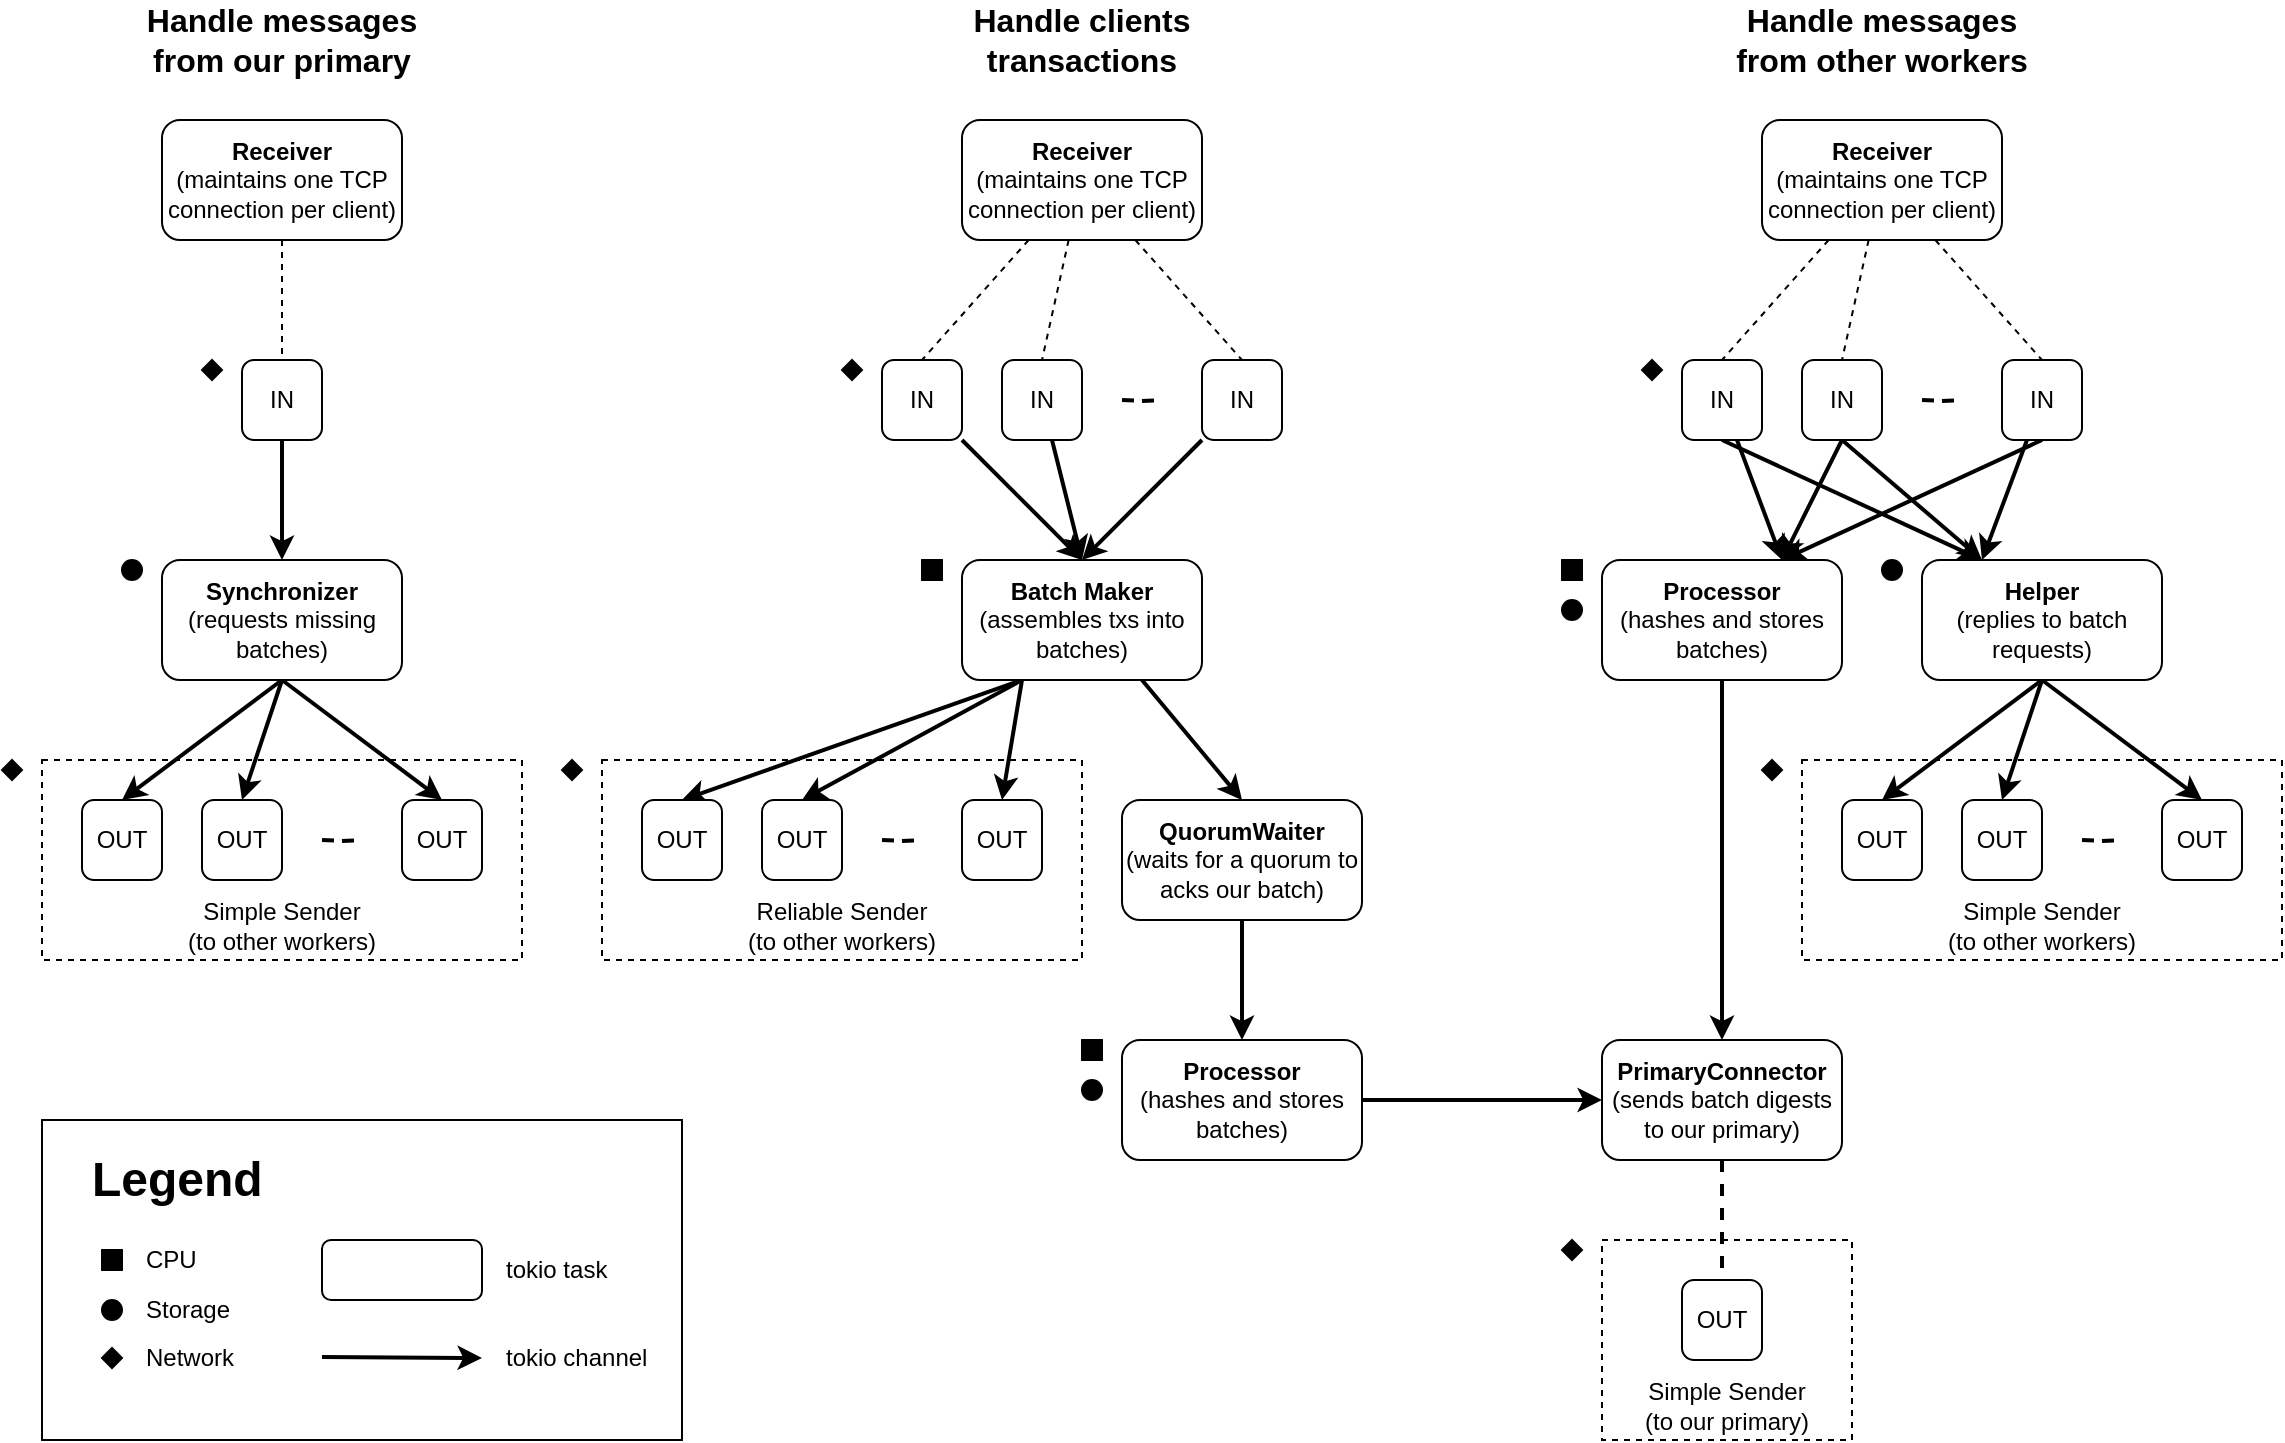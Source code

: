 <mxfile version="14.8.2" type="device" pages="2"><diagram id="04SbDpS5iBzByXe31BT4" name="worker"><mxGraphModel dx="1426" dy="737" grid="1" gridSize="10" guides="1" tooltips="1" connect="1" arrows="1" fold="1" page="1" pageScale="1" pageWidth="850" pageHeight="1100" math="0" shadow="0"><root><mxCell id="0"/><mxCell id="1" parent="0"/><mxCell id="knXoKiFgVriEVHQF-IKP-145" value="" style="rounded=0;whiteSpace=wrap;html=1;strokeColor=#000000;align=left;fillColor=none;" parent="1" vertex="1"><mxGeometry x="40" y="740" width="320" height="160" as="geometry"/></mxCell><mxCell id="knXoKiFgVriEVHQF-IKP-103" value="&lt;p style=&quot;line-height: 130%&quot;&gt;&lt;/p&gt;&lt;h1&gt;Legend&lt;br&gt;&lt;/h1&gt;&lt;p&gt;&lt;/p&gt;" style="text;html=1;strokeColor=none;fillColor=none;spacing=5;spacingTop=-20;whiteSpace=wrap;overflow=hidden;rounded=0;align=left;" parent="1" vertex="1"><mxGeometry x="60" y="750" width="280" height="40" as="geometry"/></mxCell><mxCell id="knXoKiFgVriEVHQF-IKP-82" value="Reliable Sender&lt;br&gt;(to other workers)" style="rounded=0;whiteSpace=wrap;html=1;fillColor=none;verticalAlign=bottom;dashed=1;" parent="1" vertex="1"><mxGeometry x="320" y="560" width="240" height="100" as="geometry"/></mxCell><mxCell id="knXoKiFgVriEVHQF-IKP-84" value="Simple Sender&lt;br&gt;(to other workers)" style="rounded=0;whiteSpace=wrap;html=1;fillColor=none;verticalAlign=bottom;dashed=1;" parent="1" vertex="1"><mxGeometry x="40" y="560" width="240" height="100" as="geometry"/></mxCell><mxCell id="knXoKiFgVriEVHQF-IKP-85" value="Simple Sender&lt;br&gt;(to other workers)" style="rounded=0;whiteSpace=wrap;html=1;fillColor=none;verticalAlign=bottom;dashed=1;" parent="1" vertex="1"><mxGeometry x="920" y="560" width="240" height="100" as="geometry"/></mxCell><mxCell id="knXoKiFgVriEVHQF-IKP-86" value="Simple Sender&lt;br&gt;(to our primary)" style="rounded=0;whiteSpace=wrap;html=1;fillColor=none;verticalAlign=bottom;dashed=1;" parent="1" vertex="1"><mxGeometry x="820" y="800" width="125" height="100" as="geometry"/></mxCell><mxCell id="knXoKiFgVriEVHQF-IKP-48" style="edgeStyle=none;rounded=0;jumpSize=6;orthogonalLoop=1;jettySize=auto;html=1;entryX=0.5;entryY=0;entryDx=0;entryDy=0;strokeWidth=2;exitX=0.25;exitY=1;exitDx=0;exitDy=0;" parent="1" source="knXoKiFgVriEVHQF-IKP-1" target="knXoKiFgVriEVHQF-IKP-36" edge="1"><mxGeometry relative="1" as="geometry"/></mxCell><mxCell id="knXoKiFgVriEVHQF-IKP-49" style="edgeStyle=none;rounded=0;jumpSize=6;orthogonalLoop=1;jettySize=auto;html=1;entryX=0.5;entryY=0;entryDx=0;entryDy=0;strokeWidth=2;exitX=0.25;exitY=1;exitDx=0;exitDy=0;" parent="1" source="knXoKiFgVriEVHQF-IKP-1" target="knXoKiFgVriEVHQF-IKP-37" edge="1"><mxGeometry relative="1" as="geometry"/></mxCell><mxCell id="knXoKiFgVriEVHQF-IKP-50" style="edgeStyle=none;rounded=0;jumpSize=6;orthogonalLoop=1;jettySize=auto;html=1;entryX=0.5;entryY=0;entryDx=0;entryDy=0;strokeWidth=2;exitX=0.25;exitY=1;exitDx=0;exitDy=0;" parent="1" source="knXoKiFgVriEVHQF-IKP-1" target="knXoKiFgVriEVHQF-IKP-34" edge="1"><mxGeometry relative="1" as="geometry"/></mxCell><mxCell id="knXoKiFgVriEVHQF-IKP-51" style="edgeStyle=none;rounded=0;jumpSize=6;orthogonalLoop=1;jettySize=auto;html=1;entryX=0.5;entryY=0;entryDx=0;entryDy=0;strokeWidth=2;exitX=0.75;exitY=1;exitDx=0;exitDy=0;" parent="1" source="knXoKiFgVriEVHQF-IKP-1" target="knXoKiFgVriEVHQF-IKP-2" edge="1"><mxGeometry relative="1" as="geometry"/></mxCell><mxCell id="knXoKiFgVriEVHQF-IKP-1" value="&lt;b&gt;Batch Maker&lt;br&gt;&lt;/b&gt;(assembles txs into batches)" style="rounded=1;whiteSpace=wrap;html=1;" parent="1" vertex="1"><mxGeometry x="500" y="460" width="120" height="60" as="geometry"/></mxCell><mxCell id="knXoKiFgVriEVHQF-IKP-52" style="edgeStyle=none;rounded=0;jumpSize=6;orthogonalLoop=1;jettySize=auto;html=1;entryX=0.5;entryY=0;entryDx=0;entryDy=0;strokeWidth=2;" parent="1" source="knXoKiFgVriEVHQF-IKP-2" target="knXoKiFgVriEVHQF-IKP-3" edge="1"><mxGeometry relative="1" as="geometry"/></mxCell><mxCell id="knXoKiFgVriEVHQF-IKP-2" value="&lt;b&gt;QuorumWaiter&lt;/b&gt;&lt;br&gt;(waits for a quorum to acks our batch)" style="rounded=1;whiteSpace=wrap;html=1;" parent="1" vertex="1"><mxGeometry x="580" y="580" width="120" height="60" as="geometry"/></mxCell><mxCell id="knXoKiFgVriEVHQF-IKP-53" style="edgeStyle=none;rounded=0;jumpSize=6;orthogonalLoop=1;jettySize=auto;html=1;strokeWidth=2;" parent="1" source="knXoKiFgVriEVHQF-IKP-3" target="knXoKiFgVriEVHQF-IKP-23" edge="1"><mxGeometry relative="1" as="geometry"/></mxCell><mxCell id="knXoKiFgVriEVHQF-IKP-3" value="&lt;b&gt;Processor&lt;br&gt;&lt;/b&gt;(hashes and stores batches)" style="rounded=1;whiteSpace=wrap;html=1;" parent="1" vertex="1"><mxGeometry x="580" y="700" width="120" height="60" as="geometry"/></mxCell><mxCell id="knXoKiFgVriEVHQF-IKP-58" style="edgeStyle=none;rounded=0;jumpSize=6;orthogonalLoop=1;jettySize=auto;html=1;strokeWidth=2;entryX=0.5;entryY=0;entryDx=0;entryDy=0;" parent="1" source="knXoKiFgVriEVHQF-IKP-4" target="knXoKiFgVriEVHQF-IKP-1" edge="1"><mxGeometry relative="1" as="geometry"/></mxCell><mxCell id="knXoKiFgVriEVHQF-IKP-4" value="IN" style="rounded=1;whiteSpace=wrap;html=1;" parent="1" vertex="1"><mxGeometry x="460" y="360" width="40" height="40" as="geometry"/></mxCell><mxCell id="knXoKiFgVriEVHQF-IKP-72" style="edgeStyle=none;rounded=0;jumpSize=6;orthogonalLoop=1;jettySize=auto;html=1;exitX=0.5;exitY=1;exitDx=0;exitDy=0;entryX=0.5;entryY=0;entryDx=0;entryDy=0;strokeWidth=2;" parent="1" source="knXoKiFgVriEVHQF-IKP-7" target="knXoKiFgVriEVHQF-IKP-27" edge="1"><mxGeometry relative="1" as="geometry"/></mxCell><mxCell id="knXoKiFgVriEVHQF-IKP-73" style="edgeStyle=none;rounded=0;jumpSize=6;orthogonalLoop=1;jettySize=auto;html=1;entryX=0.5;entryY=0;entryDx=0;entryDy=0;strokeWidth=2;exitX=0.5;exitY=1;exitDx=0;exitDy=0;" parent="1" source="knXoKiFgVriEVHQF-IKP-7" target="knXoKiFgVriEVHQF-IKP-24" edge="1"><mxGeometry relative="1" as="geometry"/></mxCell><mxCell id="knXoKiFgVriEVHQF-IKP-74" style="edgeStyle=none;rounded=0;jumpSize=6;orthogonalLoop=1;jettySize=auto;html=1;entryX=0.5;entryY=0;entryDx=0;entryDy=0;strokeWidth=2;exitX=0.5;exitY=1;exitDx=0;exitDy=0;" parent="1" source="knXoKiFgVriEVHQF-IKP-7" target="knXoKiFgVriEVHQF-IKP-26" edge="1"><mxGeometry relative="1" as="geometry"/></mxCell><mxCell id="knXoKiFgVriEVHQF-IKP-7" value="&lt;b&gt;Helper&lt;br&gt;&lt;/b&gt;(replies to batch requests)" style="rounded=1;whiteSpace=wrap;html=1;" parent="1" vertex="1"><mxGeometry x="980" y="460" width="120" height="60" as="geometry"/></mxCell><mxCell id="knXoKiFgVriEVHQF-IKP-8" value="&lt;b&gt;Processor&lt;br&gt;&lt;/b&gt;(hashes and stores batches)" style="rounded=1;whiteSpace=wrap;html=1;" parent="1" vertex="1"><mxGeometry x="820" y="460" width="120" height="60" as="geometry"/></mxCell><mxCell id="knXoKiFgVriEVHQF-IKP-43" style="rounded=0;jumpSize=6;orthogonalLoop=1;jettySize=auto;html=1;entryX=0.5;entryY=0;entryDx=0;entryDy=0;strokeWidth=2;exitX=0.5;exitY=1;exitDx=0;exitDy=0;" parent="1" source="knXoKiFgVriEVHQF-IKP-9" target="knXoKiFgVriEVHQF-IKP-39" edge="1"><mxGeometry relative="1" as="geometry"/></mxCell><mxCell id="knXoKiFgVriEVHQF-IKP-44" style="edgeStyle=none;rounded=0;jumpSize=6;orthogonalLoop=1;jettySize=auto;html=1;entryX=0.5;entryY=0;entryDx=0;entryDy=0;strokeWidth=2;exitX=0.5;exitY=1;exitDx=0;exitDy=0;" parent="1" source="knXoKiFgVriEVHQF-IKP-9" target="knXoKiFgVriEVHQF-IKP-41" edge="1"><mxGeometry relative="1" as="geometry"/></mxCell><mxCell id="knXoKiFgVriEVHQF-IKP-45" style="edgeStyle=none;rounded=0;jumpSize=6;orthogonalLoop=1;jettySize=auto;html=1;entryX=0.5;entryY=0;entryDx=0;entryDy=0;strokeWidth=2;exitX=0.5;exitY=1;exitDx=0;exitDy=0;" parent="1" source="knXoKiFgVriEVHQF-IKP-9" target="knXoKiFgVriEVHQF-IKP-40" edge="1"><mxGeometry relative="1" as="geometry"/></mxCell><mxCell id="knXoKiFgVriEVHQF-IKP-9" value="&lt;b&gt;Synchronizer&lt;br&gt;&lt;/b&gt;(requests missing batches)" style="rounded=1;whiteSpace=wrap;html=1;" parent="1" vertex="1"><mxGeometry x="100" y="460" width="120" height="60" as="geometry"/></mxCell><mxCell id="knXoKiFgVriEVHQF-IKP-60" style="edgeStyle=none;rounded=0;jumpSize=6;orthogonalLoop=1;jettySize=auto;html=1;entryX=0.5;entryY=0;entryDx=0;entryDy=0;strokeWidth=1;endArrow=none;endFill=0;dashed=1;" parent="1" source="knXoKiFgVriEVHQF-IKP-10" target="knXoKiFgVriEVHQF-IKP-12" edge="1"><mxGeometry relative="1" as="geometry"/></mxCell><mxCell id="knXoKiFgVriEVHQF-IKP-61" style="edgeStyle=none;rounded=0;jumpSize=6;orthogonalLoop=1;jettySize=auto;html=1;entryX=0.5;entryY=0;entryDx=0;entryDy=0;strokeWidth=1;endArrow=none;endFill=0;dashed=1;" parent="1" source="knXoKiFgVriEVHQF-IKP-10" target="knXoKiFgVriEVHQF-IKP-4" edge="1"><mxGeometry relative="1" as="geometry"/></mxCell><mxCell id="knXoKiFgVriEVHQF-IKP-62" style="edgeStyle=none;rounded=0;jumpSize=6;orthogonalLoop=1;jettySize=auto;html=1;entryX=0.5;entryY=0;entryDx=0;entryDy=0;strokeWidth=1;endArrow=none;endFill=0;dashed=1;" parent="1" source="knXoKiFgVriEVHQF-IKP-10" target="knXoKiFgVriEVHQF-IKP-11" edge="1"><mxGeometry relative="1" as="geometry"/></mxCell><mxCell id="knXoKiFgVriEVHQF-IKP-10" value="&lt;b&gt;Receiver&lt;br&gt;&lt;/b&gt;(maintains one TCP connection per client)" style="rounded=1;whiteSpace=wrap;html=1;" parent="1" vertex="1"><mxGeometry x="500" y="240" width="120" height="60" as="geometry"/></mxCell><mxCell id="knXoKiFgVriEVHQF-IKP-59" style="edgeStyle=none;rounded=0;jumpSize=6;orthogonalLoop=1;jettySize=auto;html=1;strokeWidth=2;entryX=0.5;entryY=0;entryDx=0;entryDy=0;" parent="1" source="knXoKiFgVriEVHQF-IKP-11" target="knXoKiFgVriEVHQF-IKP-1" edge="1"><mxGeometry relative="1" as="geometry"/></mxCell><mxCell id="knXoKiFgVriEVHQF-IKP-11" value="IN" style="rounded=1;whiteSpace=wrap;html=1;" parent="1" vertex="1"><mxGeometry x="620" y="360" width="40" height="40" as="geometry"/></mxCell><mxCell id="knXoKiFgVriEVHQF-IKP-57" style="edgeStyle=none;rounded=0;jumpSize=6;orthogonalLoop=1;jettySize=auto;html=1;strokeWidth=2;entryX=0.5;entryY=0;entryDx=0;entryDy=0;" parent="1" source="knXoKiFgVriEVHQF-IKP-12" target="knXoKiFgVriEVHQF-IKP-1" edge="1"><mxGeometry relative="1" as="geometry"/></mxCell><mxCell id="knXoKiFgVriEVHQF-IKP-12" value="IN" style="rounded=1;whiteSpace=wrap;html=1;" parent="1" vertex="1"><mxGeometry x="520" y="360" width="40" height="40" as="geometry"/></mxCell><mxCell id="knXoKiFgVriEVHQF-IKP-15" value="" style="endArrow=none;dashed=1;html=1;rounded=0;edgeStyle=orthogonalEdgeStyle;jumpSize=6;strokeWidth=2;" parent="1" edge="1"><mxGeometry width="50" height="50" relative="1" as="geometry"><mxPoint x="580" y="380" as="sourcePoint"/><mxPoint x="600" y="380" as="targetPoint"/></mxGeometry></mxCell><mxCell id="knXoKiFgVriEVHQF-IKP-63" style="edgeStyle=none;rounded=0;jumpSize=6;orthogonalLoop=1;jettySize=auto;html=1;entryX=0.75;entryY=0;entryDx=0;entryDy=0;strokeWidth=2;" parent="1" source="knXoKiFgVriEVHQF-IKP-16" target="knXoKiFgVriEVHQF-IKP-8" edge="1"><mxGeometry relative="1" as="geometry"/></mxCell><mxCell id="knXoKiFgVriEVHQF-IKP-64" style="edgeStyle=none;rounded=0;jumpSize=6;orthogonalLoop=1;jettySize=auto;html=1;strokeWidth=2;exitX=0.5;exitY=1;exitDx=0;exitDy=0;entryX=0.25;entryY=0;entryDx=0;entryDy=0;" parent="1" source="knXoKiFgVriEVHQF-IKP-16" target="knXoKiFgVriEVHQF-IKP-7" edge="1"><mxGeometry relative="1" as="geometry"/></mxCell><mxCell id="knXoKiFgVriEVHQF-IKP-16" value="IN" style="rounded=1;whiteSpace=wrap;html=1;" parent="1" vertex="1"><mxGeometry x="860" y="360" width="40" height="40" as="geometry"/></mxCell><mxCell id="knXoKiFgVriEVHQF-IKP-69" style="edgeStyle=none;rounded=0;jumpSize=6;orthogonalLoop=1;jettySize=auto;html=1;entryX=0.5;entryY=0;entryDx=0;entryDy=0;strokeWidth=1;endArrow=none;endFill=0;dashed=1;" parent="1" source="knXoKiFgVriEVHQF-IKP-17" target="knXoKiFgVriEVHQF-IKP-19" edge="1"><mxGeometry relative="1" as="geometry"/></mxCell><mxCell id="knXoKiFgVriEVHQF-IKP-70" style="edgeStyle=none;rounded=0;jumpSize=6;orthogonalLoop=1;jettySize=auto;html=1;entryX=0.5;entryY=0;entryDx=0;entryDy=0;strokeWidth=1;endArrow=none;endFill=0;dashed=1;" parent="1" source="knXoKiFgVriEVHQF-IKP-17" target="knXoKiFgVriEVHQF-IKP-18" edge="1"><mxGeometry relative="1" as="geometry"/></mxCell><mxCell id="knXoKiFgVriEVHQF-IKP-71" style="edgeStyle=none;rounded=0;jumpSize=6;orthogonalLoop=1;jettySize=auto;html=1;entryX=0.5;entryY=0;entryDx=0;entryDy=0;strokeWidth=1;endArrow=none;endFill=0;dashed=1;" parent="1" source="knXoKiFgVriEVHQF-IKP-17" target="knXoKiFgVriEVHQF-IKP-16" edge="1"><mxGeometry relative="1" as="geometry"/></mxCell><mxCell id="knXoKiFgVriEVHQF-IKP-17" value="&lt;b&gt;Receiver&lt;br&gt;&lt;/b&gt;(maintains one TCP connection per client)" style="rounded=1;whiteSpace=wrap;html=1;" parent="1" vertex="1"><mxGeometry x="900" y="240" width="120" height="60" as="geometry"/></mxCell><mxCell id="knXoKiFgVriEVHQF-IKP-67" style="edgeStyle=none;rounded=0;jumpSize=6;orthogonalLoop=1;jettySize=auto;html=1;strokeWidth=2;entryX=0.25;entryY=0;entryDx=0;entryDy=0;" parent="1" source="knXoKiFgVriEVHQF-IKP-18" target="knXoKiFgVriEVHQF-IKP-7" edge="1"><mxGeometry relative="1" as="geometry"/></mxCell><mxCell id="knXoKiFgVriEVHQF-IKP-68" style="edgeStyle=none;rounded=0;jumpSize=6;orthogonalLoop=1;jettySize=auto;html=1;strokeWidth=2;exitX=0.5;exitY=1;exitDx=0;exitDy=0;entryX=0.75;entryY=0;entryDx=0;entryDy=0;" parent="1" source="knXoKiFgVriEVHQF-IKP-18" target="knXoKiFgVriEVHQF-IKP-8" edge="1"><mxGeometry relative="1" as="geometry"/></mxCell><mxCell id="knXoKiFgVriEVHQF-IKP-18" value="IN" style="rounded=1;whiteSpace=wrap;html=1;" parent="1" vertex="1"><mxGeometry x="1020" y="360" width="40" height="40" as="geometry"/></mxCell><mxCell id="knXoKiFgVriEVHQF-IKP-65" style="edgeStyle=none;rounded=0;jumpSize=6;orthogonalLoop=1;jettySize=auto;html=1;strokeWidth=2;exitX=0.5;exitY=1;exitDx=0;exitDy=0;entryX=0.75;entryY=0;entryDx=0;entryDy=0;" parent="1" source="knXoKiFgVriEVHQF-IKP-19" target="knXoKiFgVriEVHQF-IKP-8" edge="1"><mxGeometry relative="1" as="geometry"/></mxCell><mxCell id="knXoKiFgVriEVHQF-IKP-66" style="edgeStyle=none;rounded=0;jumpSize=6;orthogonalLoop=1;jettySize=auto;html=1;strokeWidth=2;exitX=0.5;exitY=1;exitDx=0;exitDy=0;entryX=0.25;entryY=0;entryDx=0;entryDy=0;" parent="1" source="knXoKiFgVriEVHQF-IKP-19" target="knXoKiFgVriEVHQF-IKP-7" edge="1"><mxGeometry relative="1" as="geometry"/></mxCell><mxCell id="knXoKiFgVriEVHQF-IKP-19" value="IN" style="rounded=1;whiteSpace=wrap;html=1;" parent="1" vertex="1"><mxGeometry x="920" y="360" width="40" height="40" as="geometry"/></mxCell><mxCell id="knXoKiFgVriEVHQF-IKP-20" value="" style="endArrow=none;dashed=1;html=1;rounded=0;edgeStyle=orthogonalEdgeStyle;jumpSize=6;strokeWidth=2;" parent="1" edge="1"><mxGeometry width="50" height="50" relative="1" as="geometry"><mxPoint x="980" y="380" as="sourcePoint"/><mxPoint x="1000" y="380" as="targetPoint"/></mxGeometry></mxCell><mxCell id="knXoKiFgVriEVHQF-IKP-46" style="edgeStyle=none;rounded=0;jumpSize=6;orthogonalLoop=1;jettySize=auto;html=1;entryX=0.5;entryY=0;entryDx=0;entryDy=0;strokeWidth=1;dashed=1;endArrow=none;endFill=0;" parent="1" source="knXoKiFgVriEVHQF-IKP-21" target="knXoKiFgVriEVHQF-IKP-22" edge="1"><mxGeometry relative="1" as="geometry"/></mxCell><mxCell id="knXoKiFgVriEVHQF-IKP-21" value="&lt;b&gt;Receiver&lt;br&gt;&lt;/b&gt;(maintains one TCP connection per client)" style="rounded=1;whiteSpace=wrap;html=1;" parent="1" vertex="1"><mxGeometry x="100" y="240" width="120" height="60" as="geometry"/></mxCell><mxCell id="knXoKiFgVriEVHQF-IKP-47" style="edgeStyle=none;rounded=0;jumpSize=6;orthogonalLoop=1;jettySize=auto;html=1;entryX=0.5;entryY=0;entryDx=0;entryDy=0;strokeWidth=2;" parent="1" source="knXoKiFgVriEVHQF-IKP-22" target="knXoKiFgVriEVHQF-IKP-9" edge="1"><mxGeometry relative="1" as="geometry"/></mxCell><mxCell id="knXoKiFgVriEVHQF-IKP-22" value="IN" style="rounded=1;whiteSpace=wrap;html=1;" parent="1" vertex="1"><mxGeometry x="140" y="360" width="40" height="40" as="geometry"/></mxCell><mxCell id="knXoKiFgVriEVHQF-IKP-77" style="edgeStyle=none;rounded=0;jumpSize=6;orthogonalLoop=1;jettySize=auto;html=1;entryX=0.5;entryY=0;entryDx=0;entryDy=0;dashed=1;endArrow=none;endFill=0;strokeWidth=2;" parent="1" source="knXoKiFgVriEVHQF-IKP-23" target="knXoKiFgVriEVHQF-IKP-32" edge="1"><mxGeometry relative="1" as="geometry"/></mxCell><mxCell id="knXoKiFgVriEVHQF-IKP-23" value="&lt;b&gt;PrimaryConnector&lt;br&gt;&lt;/b&gt;(sends batch digests to our primary)" style="rounded=1;whiteSpace=wrap;html=1;" parent="1" vertex="1"><mxGeometry x="820" y="700" width="120" height="60" as="geometry"/></mxCell><mxCell id="knXoKiFgVriEVHQF-IKP-24" value="OUT" style="rounded=1;whiteSpace=wrap;html=1;" parent="1" vertex="1"><mxGeometry x="940" y="580" width="40" height="40" as="geometry"/></mxCell><mxCell id="knXoKiFgVriEVHQF-IKP-26" value="OUT" style="rounded=1;whiteSpace=wrap;html=1;" parent="1" vertex="1"><mxGeometry x="1100" y="580" width="40" height="40" as="geometry"/></mxCell><mxCell id="knXoKiFgVriEVHQF-IKP-27" value="OUT" style="rounded=1;whiteSpace=wrap;html=1;" parent="1" vertex="1"><mxGeometry x="1000" y="580" width="40" height="40" as="geometry"/></mxCell><mxCell id="knXoKiFgVriEVHQF-IKP-28" value="" style="endArrow=none;dashed=1;html=1;rounded=0;edgeStyle=orthogonalEdgeStyle;jumpSize=6;strokeWidth=2;" parent="1" edge="1"><mxGeometry width="50" height="50" relative="1" as="geometry"><mxPoint x="1060" y="600" as="sourcePoint"/><mxPoint x="1080" y="600" as="targetPoint"/></mxGeometry></mxCell><mxCell id="knXoKiFgVriEVHQF-IKP-32" value="OUT" style="rounded=1;whiteSpace=wrap;html=1;" parent="1" vertex="1"><mxGeometry x="860" y="820" width="40" height="40" as="geometry"/></mxCell><mxCell id="knXoKiFgVriEVHQF-IKP-34" value="OUT" style="rounded=1;whiteSpace=wrap;html=1;" parent="1" vertex="1"><mxGeometry x="340" y="580" width="40" height="40" as="geometry"/></mxCell><mxCell id="knXoKiFgVriEVHQF-IKP-36" value="OUT" style="rounded=1;whiteSpace=wrap;html=1;" parent="1" vertex="1"><mxGeometry x="500" y="580" width="40" height="40" as="geometry"/></mxCell><mxCell id="knXoKiFgVriEVHQF-IKP-37" value="OUT" style="rounded=1;whiteSpace=wrap;html=1;" parent="1" vertex="1"><mxGeometry x="400" y="580" width="40" height="40" as="geometry"/></mxCell><mxCell id="knXoKiFgVriEVHQF-IKP-38" value="" style="endArrow=none;dashed=1;html=1;rounded=0;edgeStyle=orthogonalEdgeStyle;jumpSize=6;strokeWidth=2;" parent="1" edge="1"><mxGeometry width="50" height="50" relative="1" as="geometry"><mxPoint x="460" y="600.0" as="sourcePoint"/><mxPoint x="480" y="600.0" as="targetPoint"/></mxGeometry></mxCell><mxCell id="knXoKiFgVriEVHQF-IKP-39" value="OUT" style="rounded=1;whiteSpace=wrap;html=1;" parent="1" vertex="1"><mxGeometry x="60" y="580" width="40" height="40" as="geometry"/></mxCell><mxCell id="knXoKiFgVriEVHQF-IKP-40" value="OUT" style="rounded=1;whiteSpace=wrap;html=1;" parent="1" vertex="1"><mxGeometry x="220" y="580" width="40" height="40" as="geometry"/></mxCell><mxCell id="knXoKiFgVriEVHQF-IKP-41" value="OUT" style="rounded=1;whiteSpace=wrap;html=1;" parent="1" vertex="1"><mxGeometry x="120" y="580" width="40" height="40" as="geometry"/></mxCell><mxCell id="knXoKiFgVriEVHQF-IKP-42" value="" style="endArrow=none;dashed=1;html=1;rounded=0;edgeStyle=orthogonalEdgeStyle;jumpSize=6;strokeWidth=2;" parent="1" edge="1"><mxGeometry width="50" height="50" relative="1" as="geometry"><mxPoint x="180.0" y="600.0" as="sourcePoint"/><mxPoint x="200.0" y="600.0" as="targetPoint"/></mxGeometry></mxCell><mxCell id="knXoKiFgVriEVHQF-IKP-79" style="edgeStyle=none;rounded=0;jumpSize=6;orthogonalLoop=1;jettySize=auto;html=1;strokeWidth=2;exitX=0.5;exitY=1;exitDx=0;exitDy=0;" parent="1" source="knXoKiFgVriEVHQF-IKP-8" target="knXoKiFgVriEVHQF-IKP-23" edge="1"><mxGeometry relative="1" as="geometry"><mxPoint x="940" y="670.0" as="sourcePoint"/><mxPoint x="1020" y="730.0" as="targetPoint"/></mxGeometry></mxCell><mxCell id="knXoKiFgVriEVHQF-IKP-87" value="&lt;font style=&quot;font-size: 16px&quot;&gt;&lt;b&gt;Handle messages from our primary&lt;/b&gt;&lt;/font&gt;" style="text;html=1;strokeColor=none;fillColor=none;align=center;verticalAlign=middle;whiteSpace=wrap;rounded=0;dashed=1;" parent="1" vertex="1"><mxGeometry x="80" y="180" width="160" height="40" as="geometry"/></mxCell><mxCell id="knXoKiFgVriEVHQF-IKP-88" value="&lt;font style=&quot;font-size: 16px&quot;&gt;&lt;b&gt;Handle clients transactions&lt;/b&gt;&lt;/font&gt;" style="text;html=1;strokeColor=none;fillColor=none;align=center;verticalAlign=middle;whiteSpace=wrap;rounded=0;dashed=1;" parent="1" vertex="1"><mxGeometry x="480" y="180" width="160" height="40" as="geometry"/></mxCell><mxCell id="knXoKiFgVriEVHQF-IKP-89" value="&lt;font style=&quot;font-size: 16px&quot;&gt;&lt;b&gt;Handle messages from other workers&lt;/b&gt;&lt;/font&gt;" style="text;html=1;strokeColor=none;fillColor=none;align=center;verticalAlign=middle;whiteSpace=wrap;rounded=0;dashed=1;" parent="1" vertex="1"><mxGeometry x="880" y="180" width="160" height="40" as="geometry"/></mxCell><mxCell id="knXoKiFgVriEVHQF-IKP-99" value="" style="ellipse;whiteSpace=wrap;html=1;aspect=fixed;align=center;fillColor=#000000;" parent="1" vertex="1"><mxGeometry x="70" y="830" width="10" height="10" as="geometry"/></mxCell><mxCell id="knXoKiFgVriEVHQF-IKP-100" value="" style="rounded=0;whiteSpace=wrap;html=1;strokeColor=#000000;fillColor=#000000;align=center;" parent="1" vertex="1"><mxGeometry x="70" y="805" width="10" height="10" as="geometry"/></mxCell><mxCell id="knXoKiFgVriEVHQF-IKP-101" value="" style="rhombus;whiteSpace=wrap;html=1;strokeColor=#000000;fillColor=#000000;align=center;" parent="1" vertex="1"><mxGeometry x="70" y="854" width="10" height="10" as="geometry"/></mxCell><mxCell id="knXoKiFgVriEVHQF-IKP-110" value="" style="rounded=0;whiteSpace=wrap;html=1;strokeColor=#000000;fillColor=#000000;align=center;" parent="1" vertex="1"><mxGeometry x="560" y="700" width="10" height="10" as="geometry"/></mxCell><mxCell id="knXoKiFgVriEVHQF-IKP-111" value="" style="rounded=0;whiteSpace=wrap;html=1;strokeColor=#000000;fillColor=#000000;align=center;" parent="1" vertex="1"><mxGeometry x="800" y="460" width="10" height="10" as="geometry"/></mxCell><mxCell id="knXoKiFgVriEVHQF-IKP-112" value="" style="rounded=0;whiteSpace=wrap;html=1;strokeColor=#000000;fillColor=#000000;align=center;" parent="1" vertex="1"><mxGeometry x="480" y="460" width="10" height="10" as="geometry"/></mxCell><mxCell id="knXoKiFgVriEVHQF-IKP-113" value="" style="ellipse;whiteSpace=wrap;html=1;aspect=fixed;align=center;fillColor=#000000;" parent="1" vertex="1"><mxGeometry x="560" y="720" width="10" height="10" as="geometry"/></mxCell><mxCell id="knXoKiFgVriEVHQF-IKP-114" value="" style="ellipse;whiteSpace=wrap;html=1;aspect=fixed;align=center;fillColor=#000000;" parent="1" vertex="1"><mxGeometry x="800" y="480" width="10" height="10" as="geometry"/></mxCell><mxCell id="knXoKiFgVriEVHQF-IKP-115" value="" style="ellipse;whiteSpace=wrap;html=1;aspect=fixed;align=center;fillColor=#000000;" parent="1" vertex="1"><mxGeometry x="960" y="460" width="10" height="10" as="geometry"/></mxCell><mxCell id="knXoKiFgVriEVHQF-IKP-116" value="" style="ellipse;whiteSpace=wrap;html=1;aspect=fixed;align=center;fillColor=#000000;" parent="1" vertex="1"><mxGeometry x="80" y="460" width="10" height="10" as="geometry"/></mxCell><mxCell id="knXoKiFgVriEVHQF-IKP-126" value="" style="rhombus;whiteSpace=wrap;html=1;strokeColor=#000000;fillColor=#000000;align=center;" parent="1" vertex="1"><mxGeometry x="440" y="360" width="10" height="10" as="geometry"/></mxCell><mxCell id="knXoKiFgVriEVHQF-IKP-127" value="" style="rhombus;whiteSpace=wrap;html=1;strokeColor=#000000;fillColor=#000000;align=center;" parent="1" vertex="1"><mxGeometry x="120" y="360" width="10" height="10" as="geometry"/></mxCell><mxCell id="knXoKiFgVriEVHQF-IKP-130" value="" style="rhombus;whiteSpace=wrap;html=1;strokeColor=#000000;fillColor=#000000;align=center;" parent="1" vertex="1"><mxGeometry x="840" y="360" width="10" height="10" as="geometry"/></mxCell><mxCell id="knXoKiFgVriEVHQF-IKP-131" value="" style="rhombus;whiteSpace=wrap;html=1;strokeColor=#000000;fillColor=#000000;align=center;" parent="1" vertex="1"><mxGeometry x="800" y="800" width="10" height="10" as="geometry"/></mxCell><mxCell id="knXoKiFgVriEVHQF-IKP-132" value="" style="rhombus;whiteSpace=wrap;html=1;strokeColor=#000000;fillColor=#000000;align=center;" parent="1" vertex="1"><mxGeometry x="900" y="560" width="10" height="10" as="geometry"/></mxCell><mxCell id="knXoKiFgVriEVHQF-IKP-134" value="" style="rhombus;whiteSpace=wrap;html=1;strokeColor=#000000;fillColor=#000000;align=center;" parent="1" vertex="1"><mxGeometry x="300" y="560" width="10" height="10" as="geometry"/></mxCell><mxCell id="knXoKiFgVriEVHQF-IKP-135" value="" style="rhombus;whiteSpace=wrap;html=1;strokeColor=#000000;fillColor=#000000;align=center;" parent="1" vertex="1"><mxGeometry x="20" y="560" width="10" height="10" as="geometry"/></mxCell><mxCell id="knXoKiFgVriEVHQF-IKP-137" value="" style="rounded=1;whiteSpace=wrap;html=1;strokeColor=#000000;align=center;fillColor=#FFFFFF;" parent="1" vertex="1"><mxGeometry x="180" y="800" width="80" height="30" as="geometry"/></mxCell><mxCell id="knXoKiFgVriEVHQF-IKP-138" style="edgeStyle=none;rounded=0;jumpSize=6;orthogonalLoop=1;jettySize=auto;html=1;strokeWidth=2;" parent="1" edge="1"><mxGeometry relative="1" as="geometry"><mxPoint x="180" y="858.5" as="sourcePoint"/><mxPoint x="260" y="859" as="targetPoint"/></mxGeometry></mxCell><mxCell id="knXoKiFgVriEVHQF-IKP-140" value="tokio task" style="text;html=1;strokeColor=none;fillColor=none;align=left;verticalAlign=middle;whiteSpace=wrap;rounded=0;" parent="1" vertex="1"><mxGeometry x="270" y="805" width="100" height="20" as="geometry"/></mxCell><mxCell id="knXoKiFgVriEVHQF-IKP-141" value="tokio channel" style="text;html=1;strokeColor=none;fillColor=none;align=left;verticalAlign=middle;whiteSpace=wrap;rounded=0;" parent="1" vertex="1"><mxGeometry x="270" y="849" width="100" height="20" as="geometry"/></mxCell><mxCell id="knXoKiFgVriEVHQF-IKP-142" value="Network" style="text;html=1;strokeColor=none;fillColor=none;align=left;verticalAlign=middle;whiteSpace=wrap;rounded=0;" parent="1" vertex="1"><mxGeometry x="90" y="849" width="100" height="20" as="geometry"/></mxCell><mxCell id="knXoKiFgVriEVHQF-IKP-143" value="Storage" style="text;html=1;strokeColor=none;fillColor=none;align=left;verticalAlign=middle;whiteSpace=wrap;rounded=0;" parent="1" vertex="1"><mxGeometry x="90" y="825" width="100" height="20" as="geometry"/></mxCell><mxCell id="knXoKiFgVriEVHQF-IKP-144" value="CPU" style="text;html=1;strokeColor=none;fillColor=none;align=left;verticalAlign=middle;whiteSpace=wrap;rounded=0;" parent="1" vertex="1"><mxGeometry x="90" y="800" width="100" height="20" as="geometry"/></mxCell></root></mxGraphModel></diagram><diagram id="u77JRGBOouUTT-4SinIf" name="primary"><mxGraphModel dx="1426" dy="737" grid="1" gridSize="10" guides="1" tooltips="1" connect="1" arrows="1" fold="1" page="1" pageScale="1" pageWidth="850" pageHeight="1100" math="0" shadow="0"><root><mxCell id="HAAp45hf9TvQeZ6A-fO7-0"/><mxCell id="HAAp45hf9TvQeZ6A-fO7-1" parent="HAAp45hf9TvQeZ6A-fO7-0"/><mxCell id="pePeARo5CrDZIR2Ze7vS-11" value="" style="rounded=0;whiteSpace=wrap;html=1;strokeColor=#000000;align=left;fillColor=none;" parent="HAAp45hf9TvQeZ6A-fO7-1" vertex="1"><mxGeometry x="40" y="720" width="480" height="160" as="geometry"/></mxCell><mxCell id="qU6H4BKO57v7GteFw9II-23" style="edgeStyle=none;rounded=0;jumpSize=6;orthogonalLoop=1;jettySize=auto;html=1;startArrow=none;startFill=0;endArrow=classic;endFill=1;strokeWidth=2;entryX=0.5;entryY=0;entryDx=0;entryDy=0;exitX=0.5;exitY=1;exitDx=0;exitDy=0;" parent="HAAp45hf9TvQeZ6A-fO7-1" source="-HHlAqrhYP5N8f0GPGwi-0" target="vaVj92f7ZzTOxJh1_B9I-3" edge="1"><mxGeometry relative="1" as="geometry"/></mxCell><mxCell id="-HHlAqrhYP5N8f0GPGwi-0" value="IN" style="rounded=1;whiteSpace=wrap;html=1;" parent="HAAp45hf9TvQeZ6A-fO7-1" vertex="1"><mxGeometry x="120" y="280" width="40" height="40" as="geometry"/></mxCell><mxCell id="-HHlAqrhYP5N8f0GPGwi-1" style="edgeStyle=none;rounded=0;jumpSize=6;orthogonalLoop=1;jettySize=auto;html=1;entryX=0.5;entryY=0;entryDx=0;entryDy=0;strokeWidth=1;endArrow=none;endFill=0;dashed=1;" parent="HAAp45hf9TvQeZ6A-fO7-1" source="-HHlAqrhYP5N8f0GPGwi-4" target="-HHlAqrhYP5N8f0GPGwi-6" edge="1"><mxGeometry relative="1" as="geometry"/></mxCell><mxCell id="-HHlAqrhYP5N8f0GPGwi-2" style="edgeStyle=none;rounded=0;jumpSize=6;orthogonalLoop=1;jettySize=auto;html=1;entryX=0.5;entryY=0;entryDx=0;entryDy=0;strokeWidth=1;endArrow=none;endFill=0;dashed=1;" parent="HAAp45hf9TvQeZ6A-fO7-1" source="-HHlAqrhYP5N8f0GPGwi-4" target="-HHlAqrhYP5N8f0GPGwi-0" edge="1"><mxGeometry relative="1" as="geometry"/></mxCell><mxCell id="-HHlAqrhYP5N8f0GPGwi-3" style="edgeStyle=none;rounded=0;jumpSize=6;orthogonalLoop=1;jettySize=auto;html=1;entryX=0.5;entryY=0;entryDx=0;entryDy=0;strokeWidth=1;endArrow=none;endFill=0;dashed=1;" parent="HAAp45hf9TvQeZ6A-fO7-1" source="-HHlAqrhYP5N8f0GPGwi-4" target="-HHlAqrhYP5N8f0GPGwi-5" edge="1"><mxGeometry relative="1" as="geometry"/></mxCell><mxCell id="-HHlAqrhYP5N8f0GPGwi-4" value="&lt;b&gt;Receiver&lt;br&gt;&lt;/b&gt;(maintains one TCP connection per client)" style="rounded=1;whiteSpace=wrap;html=1;" parent="HAAp45hf9TvQeZ6A-fO7-1" vertex="1"><mxGeometry x="160" y="160" width="120" height="60" as="geometry"/></mxCell><mxCell id="qU6H4BKO57v7GteFw9II-25" style="edgeStyle=none;rounded=0;jumpSize=6;orthogonalLoop=1;jettySize=auto;html=1;startArrow=none;startFill=0;endArrow=classic;endFill=1;strokeWidth=2;entryX=0.5;entryY=0;entryDx=0;entryDy=0;exitX=0.5;exitY=1;exitDx=0;exitDy=0;" parent="HAAp45hf9TvQeZ6A-fO7-1" source="-HHlAqrhYP5N8f0GPGwi-5" target="vaVj92f7ZzTOxJh1_B9I-3" edge="1"><mxGeometry relative="1" as="geometry"/></mxCell><mxCell id="-HHlAqrhYP5N8f0GPGwi-5" value="IN" style="rounded=1;whiteSpace=wrap;html=1;" parent="HAAp45hf9TvQeZ6A-fO7-1" vertex="1"><mxGeometry x="280" y="280" width="40" height="40" as="geometry"/></mxCell><mxCell id="qU6H4BKO57v7GteFw9II-24" style="edgeStyle=none;rounded=0;jumpSize=6;orthogonalLoop=1;jettySize=auto;html=1;startArrow=none;startFill=0;endArrow=classic;endFill=1;strokeWidth=2;entryX=0.5;entryY=0;entryDx=0;entryDy=0;exitX=0.5;exitY=1;exitDx=0;exitDy=0;" parent="HAAp45hf9TvQeZ6A-fO7-1" source="-HHlAqrhYP5N8f0GPGwi-6" target="vaVj92f7ZzTOxJh1_B9I-3" edge="1"><mxGeometry relative="1" as="geometry"/></mxCell><mxCell id="-HHlAqrhYP5N8f0GPGwi-6" value="IN" style="rounded=1;whiteSpace=wrap;html=1;" parent="HAAp45hf9TvQeZ6A-fO7-1" vertex="1"><mxGeometry x="180" y="280" width="40" height="40" as="geometry"/></mxCell><mxCell id="-HHlAqrhYP5N8f0GPGwi-7" value="" style="endArrow=none;dashed=1;html=1;rounded=0;edgeStyle=orthogonalEdgeStyle;jumpSize=6;strokeWidth=2;" parent="HAAp45hf9TvQeZ6A-fO7-1" edge="1"><mxGeometry width="50" height="50" relative="1" as="geometry"><mxPoint x="240" y="300" as="sourcePoint"/><mxPoint x="260" y="300" as="targetPoint"/></mxGeometry></mxCell><mxCell id="-HHlAqrhYP5N8f0GPGwi-8" value="" style="rhombus;whiteSpace=wrap;html=1;strokeColor=#000000;fillColor=#000000;align=center;" parent="HAAp45hf9TvQeZ6A-fO7-1" vertex="1"><mxGeometry x="100" y="280" width="10" height="10" as="geometry"/></mxCell><mxCell id="qU6H4BKO57v7GteFw9II-26" style="edgeStyle=none;rounded=0;jumpSize=6;orthogonalLoop=1;jettySize=auto;html=1;startArrow=none;startFill=0;endArrow=classic;endFill=1;strokeWidth=2;entryX=0.75;entryY=0;entryDx=0;entryDy=0;exitX=0.5;exitY=1;exitDx=0;exitDy=0;" parent="HAAp45hf9TvQeZ6A-fO7-1" source="-HHlAqrhYP5N8f0GPGwi-9" target="vaVj92f7ZzTOxJh1_B9I-1" edge="1"><mxGeometry relative="1" as="geometry"/></mxCell><mxCell id="qU6H4BKO57v7GteFw9II-31" style="edgeStyle=none;rounded=0;jumpSize=6;orthogonalLoop=1;jettySize=auto;html=1;startArrow=none;startFill=0;endArrow=classic;endFill=1;strokeWidth=2;exitX=0.5;exitY=1;exitDx=0;exitDy=0;entryX=0.25;entryY=0;entryDx=0;entryDy=0;" parent="HAAp45hf9TvQeZ6A-fO7-1" source="-HHlAqrhYP5N8f0GPGwi-9" target="vaVj92f7ZzTOxJh1_B9I-7" edge="1"><mxGeometry relative="1" as="geometry"/></mxCell><mxCell id="-HHlAqrhYP5N8f0GPGwi-9" value="IN" style="rounded=1;whiteSpace=wrap;html=1;" parent="HAAp45hf9TvQeZ6A-fO7-1" vertex="1"><mxGeometry x="800" y="280" width="40" height="40" as="geometry"/></mxCell><mxCell id="-HHlAqrhYP5N8f0GPGwi-10" style="edgeStyle=none;rounded=0;jumpSize=6;orthogonalLoop=1;jettySize=auto;html=1;entryX=0.5;entryY=0;entryDx=0;entryDy=0;strokeWidth=1;endArrow=none;endFill=0;dashed=1;" parent="HAAp45hf9TvQeZ6A-fO7-1" source="-HHlAqrhYP5N8f0GPGwi-13" target="-HHlAqrhYP5N8f0GPGwi-15" edge="1"><mxGeometry relative="1" as="geometry"/></mxCell><mxCell id="-HHlAqrhYP5N8f0GPGwi-11" style="edgeStyle=none;rounded=0;jumpSize=6;orthogonalLoop=1;jettySize=auto;html=1;entryX=0.5;entryY=0;entryDx=0;entryDy=0;strokeWidth=1;endArrow=none;endFill=0;dashed=1;" parent="HAAp45hf9TvQeZ6A-fO7-1" source="-HHlAqrhYP5N8f0GPGwi-13" target="-HHlAqrhYP5N8f0GPGwi-9" edge="1"><mxGeometry relative="1" as="geometry"/></mxCell><mxCell id="-HHlAqrhYP5N8f0GPGwi-12" style="edgeStyle=none;rounded=0;jumpSize=6;orthogonalLoop=1;jettySize=auto;html=1;entryX=0.5;entryY=0;entryDx=0;entryDy=0;strokeWidth=1;endArrow=none;endFill=0;dashed=1;" parent="HAAp45hf9TvQeZ6A-fO7-1" source="-HHlAqrhYP5N8f0GPGwi-13" target="-HHlAqrhYP5N8f0GPGwi-14" edge="1"><mxGeometry relative="1" as="geometry"/></mxCell><mxCell id="-HHlAqrhYP5N8f0GPGwi-13" value="&lt;b&gt;Receiver&lt;br&gt;&lt;/b&gt;(maintains one TCP connection per client)" style="rounded=1;whiteSpace=wrap;html=1;" parent="HAAp45hf9TvQeZ6A-fO7-1" vertex="1"><mxGeometry x="840" y="160" width="120" height="60" as="geometry"/></mxCell><mxCell id="qU6H4BKO57v7GteFw9II-28" style="edgeStyle=none;rounded=0;jumpSize=6;orthogonalLoop=1;jettySize=auto;html=1;startArrow=none;startFill=0;endArrow=classic;endFill=1;strokeWidth=2;exitX=0.5;exitY=1;exitDx=0;exitDy=0;entryX=0.75;entryY=0;entryDx=0;entryDy=0;" parent="HAAp45hf9TvQeZ6A-fO7-1" source="-HHlAqrhYP5N8f0GPGwi-14" target="vaVj92f7ZzTOxJh1_B9I-1" edge="1"><mxGeometry relative="1" as="geometry"/></mxCell><mxCell id="qU6H4BKO57v7GteFw9II-30" style="edgeStyle=none;rounded=0;jumpSize=6;orthogonalLoop=1;jettySize=auto;html=1;startArrow=none;startFill=0;endArrow=classic;endFill=1;strokeWidth=2;exitX=0.5;exitY=1;exitDx=0;exitDy=0;entryX=0.25;entryY=0;entryDx=0;entryDy=0;" parent="HAAp45hf9TvQeZ6A-fO7-1" source="-HHlAqrhYP5N8f0GPGwi-14" target="vaVj92f7ZzTOxJh1_B9I-7" edge="1"><mxGeometry relative="1" as="geometry"/></mxCell><mxCell id="-HHlAqrhYP5N8f0GPGwi-14" value="IN" style="rounded=1;whiteSpace=wrap;html=1;" parent="HAAp45hf9TvQeZ6A-fO7-1" vertex="1"><mxGeometry x="960" y="280" width="40" height="40" as="geometry"/></mxCell><mxCell id="qU6H4BKO57v7GteFw9II-27" style="edgeStyle=none;rounded=0;jumpSize=6;orthogonalLoop=1;jettySize=auto;html=1;startArrow=none;startFill=0;endArrow=classic;endFill=1;strokeWidth=2;exitX=0.5;exitY=1;exitDx=0;exitDy=0;entryX=0.75;entryY=0;entryDx=0;entryDy=0;" parent="HAAp45hf9TvQeZ6A-fO7-1" source="-HHlAqrhYP5N8f0GPGwi-15" target="vaVj92f7ZzTOxJh1_B9I-1" edge="1"><mxGeometry relative="1" as="geometry"/></mxCell><mxCell id="qU6H4BKO57v7GteFw9II-29" style="edgeStyle=none;rounded=0;jumpSize=6;orthogonalLoop=1;jettySize=auto;html=1;startArrow=none;startFill=0;endArrow=classic;endFill=1;strokeWidth=2;exitX=0.5;exitY=1;exitDx=0;exitDy=0;entryX=0.25;entryY=0;entryDx=0;entryDy=0;" parent="HAAp45hf9TvQeZ6A-fO7-1" source="-HHlAqrhYP5N8f0GPGwi-15" target="vaVj92f7ZzTOxJh1_B9I-7" edge="1"><mxGeometry relative="1" as="geometry"><mxPoint x="930" y="370" as="targetPoint"/></mxGeometry></mxCell><mxCell id="-HHlAqrhYP5N8f0GPGwi-15" value="IN" style="rounded=1;whiteSpace=wrap;html=1;" parent="HAAp45hf9TvQeZ6A-fO7-1" vertex="1"><mxGeometry x="860" y="280" width="40" height="40" as="geometry"/></mxCell><mxCell id="-HHlAqrhYP5N8f0GPGwi-16" value="" style="endArrow=none;dashed=1;html=1;rounded=0;edgeStyle=orthogonalEdgeStyle;jumpSize=6;strokeWidth=2;" parent="HAAp45hf9TvQeZ6A-fO7-1" edge="1"><mxGeometry width="50" height="50" relative="1" as="geometry"><mxPoint x="920" y="300" as="sourcePoint"/><mxPoint x="940" y="300" as="targetPoint"/></mxGeometry></mxCell><mxCell id="-HHlAqrhYP5N8f0GPGwi-17" value="" style="rhombus;whiteSpace=wrap;html=1;strokeColor=#000000;fillColor=#000000;align=center;" parent="HAAp45hf9TvQeZ6A-fO7-1" vertex="1"><mxGeometry x="780" y="280" width="10" height="10" as="geometry"/></mxCell><mxCell id="uQn9iwTZ7EqaHgwMhxsP-0" value="&lt;font style=&quot;font-size: 16px&quot;&gt;&lt;b&gt;Handle messages from our workers&lt;/b&gt;&lt;/font&gt;" style="text;html=1;strokeColor=none;fillColor=none;align=center;verticalAlign=middle;whiteSpace=wrap;rounded=0;dashed=1;" parent="HAAp45hf9TvQeZ6A-fO7-1" vertex="1"><mxGeometry x="140" y="100" width="160" height="40" as="geometry"/></mxCell><mxCell id="uQn9iwTZ7EqaHgwMhxsP-1" value="&lt;font style=&quot;font-size: 16px&quot;&gt;&lt;b&gt;Handle messages from other primaries&lt;/b&gt;&lt;/font&gt;" style="text;html=1;strokeColor=none;fillColor=none;align=center;verticalAlign=middle;whiteSpace=wrap;rounded=0;dashed=1;" parent="HAAp45hf9TvQeZ6A-fO7-1" vertex="1"><mxGeometry x="820" y="100" width="160" height="40" as="geometry"/></mxCell><mxCell id="qU6H4BKO57v7GteFw9II-22" style="edgeStyle=none;rounded=0;jumpSize=6;orthogonalLoop=1;jettySize=auto;html=1;entryX=0;entryY=0.5;entryDx=0;entryDy=0;startArrow=classic;startFill=1;endArrow=classic;endFill=1;strokeWidth=2;exitX=1;exitY=0.5;exitDx=0;exitDy=0;" parent="HAAp45hf9TvQeZ6A-fO7-1" source="vaVj92f7ZzTOxJh1_B9I-0" target="vaVj92f7ZzTOxJh1_B9I-1" edge="1"><mxGeometry relative="1" as="geometry"/></mxCell><mxCell id="vaVj92f7ZzTOxJh1_B9I-0" value="&lt;b&gt;Signature Service&lt;br&gt;&lt;/b&gt;(signs headers)" style="rounded=1;whiteSpace=wrap;html=1;" parent="HAAp45hf9TvQeZ6A-fO7-1" vertex="1"><mxGeometry x="600" y="380" width="120" height="60" as="geometry"/></mxCell><mxCell id="qU6H4BKO57v7GteFw9II-0" style="edgeStyle=none;rounded=0;jumpSize=6;orthogonalLoop=1;jettySize=auto;html=1;startArrow=none;startFill=0;endArrow=classic;endFill=1;strokeWidth=2;exitX=0;exitY=1;exitDx=0;exitDy=0;" parent="HAAp45hf9TvQeZ6A-fO7-1" source="vaVj92f7ZzTOxJh1_B9I-1" target="e2POby9iwt7ZeuPJfHrP-2" edge="1"><mxGeometry relative="1" as="geometry"/></mxCell><mxCell id="qU6H4BKO57v7GteFw9II-1" style="edgeStyle=none;rounded=0;jumpSize=6;orthogonalLoop=1;jettySize=auto;html=1;startArrow=none;startFill=0;endArrow=classic;endFill=1;strokeWidth=2;entryX=1;entryY=0;entryDx=0;entryDy=0;exitX=0;exitY=1;exitDx=0;exitDy=0;" parent="HAAp45hf9TvQeZ6A-fO7-1" source="vaVj92f7ZzTOxJh1_B9I-1" target="e2POby9iwt7ZeuPJfHrP-1" edge="1"><mxGeometry relative="1" as="geometry"><mxPoint x="650" y="460" as="targetPoint"/></mxGeometry></mxCell><mxCell id="qU6H4BKO57v7GteFw9II-2" style="edgeStyle=none;rounded=0;jumpSize=6;orthogonalLoop=1;jettySize=auto;html=1;entryX=1;entryY=0.25;entryDx=0;entryDy=0;startArrow=none;startFill=0;endArrow=classic;endFill=1;strokeWidth=2;exitX=0;exitY=1;exitDx=0;exitDy=0;" parent="HAAp45hf9TvQeZ6A-fO7-1" source="vaVj92f7ZzTOxJh1_B9I-1" target="e2POby9iwt7ZeuPJfHrP-3" edge="1"><mxGeometry relative="1" as="geometry"/></mxCell><mxCell id="qU6H4BKO57v7GteFw9II-4" style="edgeStyle=none;rounded=0;jumpSize=6;orthogonalLoop=1;jettySize=auto;html=1;exitX=0.5;exitY=1;exitDx=0;exitDy=0;entryX=0.5;entryY=0;entryDx=0;entryDy=0;startArrow=classic;startFill=1;endArrow=classic;endFill=1;strokeWidth=2;" parent="HAAp45hf9TvQeZ6A-fO7-1" source="vaVj92f7ZzTOxJh1_B9I-1" target="vaVj92f7ZzTOxJh1_B9I-6" edge="1"><mxGeometry relative="1" as="geometry"><Array as="points"><mxPoint x="820" y="560"/></Array></mxGeometry></mxCell><mxCell id="qU6H4BKO57v7GteFw9II-6" style="edgeStyle=none;rounded=0;jumpSize=6;orthogonalLoop=1;jettySize=auto;html=1;entryX=1;entryY=0;entryDx=0;entryDy=0;startArrow=none;startFill=0;endArrow=classic;endFill=1;strokeWidth=2;exitX=0.25;exitY=1;exitDx=0;exitDy=0;" parent="HAAp45hf9TvQeZ6A-fO7-1" source="vaVj92f7ZzTOxJh1_B9I-1" target="vaVj92f7ZzTOxJh1_B9I-8" edge="1"><mxGeometry relative="1" as="geometry"/></mxCell><mxCell id="qU6H4BKO57v7GteFw9II-8" style="edgeStyle=none;rounded=0;jumpSize=6;orthogonalLoop=1;jettySize=auto;html=1;entryX=0;entryY=0;entryDx=0;entryDy=0;startArrow=classic;startFill=1;endArrow=classic;endFill=1;strokeWidth=2;exitX=0.75;exitY=1;exitDx=0;exitDy=0;" parent="HAAp45hf9TvQeZ6A-fO7-1" source="vaVj92f7ZzTOxJh1_B9I-1" target="vaVj92f7ZzTOxJh1_B9I-4" edge="1"><mxGeometry relative="1" as="geometry"/></mxCell><mxCell id="qU6H4BKO57v7GteFw9II-10" style="edgeStyle=none;rounded=0;jumpSize=6;orthogonalLoop=1;jettySize=auto;html=1;entryX=0;entryY=0;entryDx=0;entryDy=0;startArrow=none;startFill=0;endArrow=classic;endFill=1;strokeWidth=2;exitX=1;exitY=1;exitDx=0;exitDy=0;" parent="HAAp45hf9TvQeZ6A-fO7-1" source="vaVj92f7ZzTOxJh1_B9I-1" target="vaVj92f7ZzTOxJh1_B9I-5" edge="1"><mxGeometry relative="1" as="geometry"/></mxCell><mxCell id="vaVj92f7ZzTOxJh1_B9I-1" value="&lt;b&gt;Core&lt;br&gt;&lt;/b&gt;(handles headers, votes, certificates)" style="rounded=1;whiteSpace=wrap;html=1;" parent="HAAp45hf9TvQeZ6A-fO7-1" vertex="1"><mxGeometry x="760" y="380" width="120" height="60" as="geometry"/></mxCell><mxCell id="vaVj92f7ZzTOxJh1_B9I-2" value="&lt;b&gt;Garbage Collector&lt;br&gt;&lt;/b&gt;(updates the GC round)" style="rounded=1;whiteSpace=wrap;html=1;" parent="HAAp45hf9TvQeZ6A-fO7-1" vertex="1"><mxGeometry x="600" y="780" width="120" height="60" as="geometry"/></mxCell><mxCell id="vaVj92f7ZzTOxJh1_B9I-3" value="&lt;b&gt;Payload Receiver&lt;br&gt;&lt;/b&gt;(stores the batch digests)" style="rounded=1;whiteSpace=wrap;html=1;" parent="HAAp45hf9TvQeZ6A-fO7-1" vertex="1"><mxGeometry x="160" y="380" width="120" height="60" as="geometry"/></mxCell><mxCell id="qU6H4BKO57v7GteFw9II-18" style="edgeStyle=none;rounded=0;jumpSize=6;orthogonalLoop=1;jettySize=auto;html=1;startArrow=none;startFill=0;endArrow=classic;endFill=1;strokeWidth=2;exitX=0.5;exitY=1;exitDx=0;exitDy=0;" parent="HAAp45hf9TvQeZ6A-fO7-1" source="vaVj92f7ZzTOxJh1_B9I-4" target="qU6H4BKO57v7GteFw9II-15" edge="1"><mxGeometry relative="1" as="geometry"/></mxCell><mxCell id="qU6H4BKO57v7GteFw9II-19" style="edgeStyle=none;rounded=0;jumpSize=6;orthogonalLoop=1;jettySize=auto;html=1;startArrow=none;startFill=0;endArrow=classic;endFill=1;strokeWidth=2;exitX=0.5;exitY=1;exitDx=0;exitDy=0;" parent="HAAp45hf9TvQeZ6A-fO7-1" source="vaVj92f7ZzTOxJh1_B9I-4" target="qU6H4BKO57v7GteFw9II-14" edge="1"><mxGeometry relative="1" as="geometry"/></mxCell><mxCell id="qU6H4BKO57v7GteFw9II-20" style="edgeStyle=none;rounded=0;jumpSize=6;orthogonalLoop=1;jettySize=auto;html=1;startArrow=none;startFill=0;endArrow=classic;endFill=1;strokeWidth=2;exitX=0.5;exitY=1;exitDx=0;exitDy=0;" parent="HAAp45hf9TvQeZ6A-fO7-1" source="vaVj92f7ZzTOxJh1_B9I-4" target="qU6H4BKO57v7GteFw9II-13" edge="1"><mxGeometry relative="1" as="geometry"/></mxCell><mxCell id="vaVj92f7ZzTOxJh1_B9I-4" value="&lt;b&gt;Header Waiter&lt;br&gt;&lt;/b&gt;(requests missing batches and certificates)" style="rounded=1;whiteSpace=wrap;html=1;" parent="HAAp45hf9TvQeZ6A-fO7-1" vertex="1"><mxGeometry x="920" y="660" width="120" height="60" as="geometry"/></mxCell><mxCell id="vaVj92f7ZzTOxJh1_B9I-5" value="&lt;b&gt;Certificate Waiter&lt;br&gt;&lt;/b&gt;(waits for all the history of certificates)" style="rounded=1;whiteSpace=wrap;html=1;" parent="HAAp45hf9TvQeZ6A-fO7-1" vertex="1"><mxGeometry x="1080" y="660" width="120" height="60" as="geometry"/></mxCell><mxCell id="vaVj92f7ZzTOxJh1_B9I-6" value="&lt;b&gt;Proposer&lt;br&gt;&lt;/b&gt;(make new headers)" style="rounded=1;whiteSpace=wrap;html=1;" parent="HAAp45hf9TvQeZ6A-fO7-1" vertex="1"><mxGeometry x="760" y="660" width="120" height="60" as="geometry"/></mxCell><mxCell id="V3EeohtREDRytG3yM00T-6" style="edgeStyle=none;rounded=0;jumpSize=6;orthogonalLoop=1;jettySize=auto;html=1;endArrow=classic;endFill=1;strokeWidth=2;startArrow=none;startFill=0;exitX=1;exitY=1;exitDx=0;exitDy=0;" parent="HAAp45hf9TvQeZ6A-fO7-1" source="vaVj92f7ZzTOxJh1_B9I-7" target="V3EeohtREDRytG3yM00T-2" edge="1"><mxGeometry relative="1" as="geometry"/></mxCell><mxCell id="V3EeohtREDRytG3yM00T-9" style="edgeStyle=none;rounded=0;jumpSize=6;orthogonalLoop=1;jettySize=auto;html=1;endArrow=classic;endFill=1;strokeWidth=2;startArrow=none;startFill=0;exitX=1;exitY=1;exitDx=0;exitDy=0;" parent="HAAp45hf9TvQeZ6A-fO7-1" source="vaVj92f7ZzTOxJh1_B9I-7" target="V3EeohtREDRytG3yM00T-3" edge="1"><mxGeometry relative="1" as="geometry"/></mxCell><mxCell id="V3EeohtREDRytG3yM00T-10" style="edgeStyle=none;rounded=0;jumpSize=6;orthogonalLoop=1;jettySize=auto;html=1;endArrow=classic;endFill=1;strokeWidth=2;startArrow=none;startFill=0;exitX=1;exitY=1;exitDx=0;exitDy=0;" parent="HAAp45hf9TvQeZ6A-fO7-1" source="vaVj92f7ZzTOxJh1_B9I-7" target="V3EeohtREDRytG3yM00T-1" edge="1"><mxGeometry relative="1" as="geometry"/></mxCell><mxCell id="vaVj92f7ZzTOxJh1_B9I-7" value="&lt;b&gt;Helper&lt;br&gt;&lt;/b&gt;(replies to batch requests)" style="rounded=1;whiteSpace=wrap;html=1;" parent="HAAp45hf9TvQeZ6A-fO7-1" vertex="1"><mxGeometry x="920" y="380" width="120" height="60" as="geometry"/></mxCell><mxCell id="qU6H4BKO57v7GteFw9II-7" style="edgeStyle=none;rounded=0;jumpSize=6;orthogonalLoop=1;jettySize=auto;html=1;startArrow=none;startFill=0;endArrow=classic;endFill=1;strokeWidth=2;" parent="HAAp45hf9TvQeZ6A-fO7-1" source="vaVj92f7ZzTOxJh1_B9I-8" target="vaVj92f7ZzTOxJh1_B9I-2" edge="1"><mxGeometry relative="1" as="geometry"/></mxCell><mxCell id="vaVj92f7ZzTOxJh1_B9I-8" value="&lt;b&gt;Consensus&lt;br&gt;&lt;/b&gt;(orders certificates)" style="rounded=1;whiteSpace=wrap;html=1;" parent="HAAp45hf9TvQeZ6A-fO7-1" vertex="1"><mxGeometry x="600" y="660" width="120" height="60" as="geometry"/></mxCell><mxCell id="e2POby9iwt7ZeuPJfHrP-0" value="Reliable Sender&lt;br&gt;(to other primaries)" style="rounded=0;whiteSpace=wrap;html=1;fillColor=none;verticalAlign=bottom;dashed=1;" parent="HAAp45hf9TvQeZ6A-fO7-1" vertex="1"><mxGeometry x="480" y="500" width="240" height="100" as="geometry"/></mxCell><mxCell id="e2POby9iwt7ZeuPJfHrP-1" value="OUT" style="rounded=1;whiteSpace=wrap;html=1;" parent="HAAp45hf9TvQeZ6A-fO7-1" vertex="1"><mxGeometry x="500" y="520" width="40" height="40" as="geometry"/></mxCell><mxCell id="e2POby9iwt7ZeuPJfHrP-2" value="OUT" style="rounded=1;whiteSpace=wrap;html=1;" parent="HAAp45hf9TvQeZ6A-fO7-1" vertex="1"><mxGeometry x="660" y="520" width="40" height="40" as="geometry"/></mxCell><mxCell id="e2POby9iwt7ZeuPJfHrP-3" value="OUT" style="rounded=1;whiteSpace=wrap;html=1;" parent="HAAp45hf9TvQeZ6A-fO7-1" vertex="1"><mxGeometry x="560" y="520" width="40" height="40" as="geometry"/></mxCell><mxCell id="e2POby9iwt7ZeuPJfHrP-4" value="" style="endArrow=none;dashed=1;html=1;rounded=0;edgeStyle=orthogonalEdgeStyle;jumpSize=6;strokeWidth=2;" parent="HAAp45hf9TvQeZ6A-fO7-1" edge="1"><mxGeometry width="50" height="50" relative="1" as="geometry"><mxPoint x="620" y="540.0" as="sourcePoint"/><mxPoint x="640" y="540.0" as="targetPoint"/></mxGeometry></mxCell><mxCell id="e2POby9iwt7ZeuPJfHrP-5" value="" style="rhombus;whiteSpace=wrap;html=1;strokeColor=#000000;fillColor=#000000;align=center;" parent="HAAp45hf9TvQeZ6A-fO7-1" vertex="1"><mxGeometry x="460" y="500" width="10" height="10" as="geometry"/></mxCell><mxCell id="V3EeohtREDRytG3yM00T-0" value="Simple Sender&lt;br&gt;(to other primaries)" style="rounded=0;whiteSpace=wrap;html=1;fillColor=none;verticalAlign=bottom;dashed=1;" parent="HAAp45hf9TvQeZ6A-fO7-1" vertex="1"><mxGeometry x="1080" y="480" width="240" height="100" as="geometry"/></mxCell><mxCell id="V3EeohtREDRytG3yM00T-1" value="OUT" style="rounded=1;whiteSpace=wrap;html=1;strokeWidth=1;" parent="HAAp45hf9TvQeZ6A-fO7-1" vertex="1"><mxGeometry x="1100" y="500" width="40" height="40" as="geometry"/></mxCell><mxCell id="V3EeohtREDRytG3yM00T-2" value="OUT" style="rounded=1;whiteSpace=wrap;html=1;" parent="HAAp45hf9TvQeZ6A-fO7-1" vertex="1"><mxGeometry x="1260" y="500" width="40" height="40" as="geometry"/></mxCell><mxCell id="V3EeohtREDRytG3yM00T-3" value="OUT" style="rounded=1;whiteSpace=wrap;html=1;strokeWidth=1;" parent="HAAp45hf9TvQeZ6A-fO7-1" vertex="1"><mxGeometry x="1160" y="500" width="40" height="40" as="geometry"/></mxCell><mxCell id="V3EeohtREDRytG3yM00T-5" value="" style="rhombus;whiteSpace=wrap;html=1;strokeColor=#000000;fillColor=#000000;align=center;strokeWidth=1;" parent="HAAp45hf9TvQeZ6A-fO7-1" vertex="1"><mxGeometry x="1060" y="480" width="10" height="10" as="geometry"/></mxCell><mxCell id="qU6H4BKO57v7GteFw9II-12" value="Simple Sender&lt;br&gt;(to other primaries or our workers)" style="rounded=0;whiteSpace=wrap;html=1;fillColor=none;verticalAlign=bottom;dashed=1;" parent="HAAp45hf9TvQeZ6A-fO7-1" vertex="1"><mxGeometry x="860" y="780" width="240" height="100" as="geometry"/></mxCell><mxCell id="qU6H4BKO57v7GteFw9II-13" value="OUT" style="rounded=1;whiteSpace=wrap;html=1;" parent="HAAp45hf9TvQeZ6A-fO7-1" vertex="1"><mxGeometry x="880" y="800" width="40" height="40" as="geometry"/></mxCell><mxCell id="qU6H4BKO57v7GteFw9II-14" value="OUT" style="rounded=1;whiteSpace=wrap;html=1;" parent="HAAp45hf9TvQeZ6A-fO7-1" vertex="1"><mxGeometry x="1040" y="800" width="40" height="40" as="geometry"/></mxCell><mxCell id="qU6H4BKO57v7GteFw9II-15" value="OUT" style="rounded=1;whiteSpace=wrap;html=1;" parent="HAAp45hf9TvQeZ6A-fO7-1" vertex="1"><mxGeometry x="940" y="800" width="40" height="40" as="geometry"/></mxCell><mxCell id="qU6H4BKO57v7GteFw9II-17" value="" style="rhombus;whiteSpace=wrap;html=1;strokeColor=#000000;fillColor=#000000;align=center;" parent="HAAp45hf9TvQeZ6A-fO7-1" vertex="1"><mxGeometry x="840" y="780" width="10" height="10" as="geometry"/></mxCell><mxCell id="pePeARo5CrDZIR2Ze7vS-0" value="&lt;p style=&quot;line-height: 130%&quot;&gt;&lt;/p&gt;&lt;h1&gt;Legend&lt;br&gt;&lt;/h1&gt;&lt;p&gt;&lt;/p&gt;" style="text;html=1;strokeColor=none;fillColor=none;spacing=5;spacingTop=-20;whiteSpace=wrap;overflow=hidden;rounded=0;align=left;" parent="HAAp45hf9TvQeZ6A-fO7-1" vertex="1"><mxGeometry x="60" y="730" width="280" height="40" as="geometry"/></mxCell><mxCell id="pePeARo5CrDZIR2Ze7vS-1" value="" style="ellipse;whiteSpace=wrap;html=1;aspect=fixed;align=center;fillColor=#000000;" parent="HAAp45hf9TvQeZ6A-fO7-1" vertex="1"><mxGeometry x="70" y="810" width="10" height="10" as="geometry"/></mxCell><mxCell id="pePeARo5CrDZIR2Ze7vS-2" value="" style="rounded=0;whiteSpace=wrap;html=1;strokeColor=#000000;fillColor=#000000;align=center;" parent="HAAp45hf9TvQeZ6A-fO7-1" vertex="1"><mxGeometry x="70" y="785" width="10" height="10" as="geometry"/></mxCell><mxCell id="pePeARo5CrDZIR2Ze7vS-3" value="" style="rhombus;whiteSpace=wrap;html=1;strokeColor=#000000;fillColor=#000000;align=center;" parent="HAAp45hf9TvQeZ6A-fO7-1" vertex="1"><mxGeometry x="70" y="834" width="10" height="10" as="geometry"/></mxCell><mxCell id="pePeARo5CrDZIR2Ze7vS-4" value="" style="rounded=1;whiteSpace=wrap;html=1;strokeColor=#000000;align=center;fillColor=#FFFFFF;" parent="HAAp45hf9TvQeZ6A-fO7-1" vertex="1"><mxGeometry x="180" y="780" width="80" height="30" as="geometry"/></mxCell><mxCell id="pePeARo5CrDZIR2Ze7vS-5" style="edgeStyle=none;rounded=0;jumpSize=6;orthogonalLoop=1;jettySize=auto;html=1;strokeWidth=2;" parent="HAAp45hf9TvQeZ6A-fO7-1" edge="1"><mxGeometry relative="1" as="geometry"><mxPoint x="180" y="838.5" as="sourcePoint"/><mxPoint x="260" y="839" as="targetPoint"/></mxGeometry></mxCell><mxCell id="pePeARo5CrDZIR2Ze7vS-6" value="tokio task" style="text;html=1;strokeColor=none;fillColor=none;align=left;verticalAlign=middle;whiteSpace=wrap;rounded=0;" parent="HAAp45hf9TvQeZ6A-fO7-1" vertex="1"><mxGeometry x="270" y="785" width="80" height="20" as="geometry"/></mxCell><mxCell id="pePeARo5CrDZIR2Ze7vS-7" value="tokio channel" style="text;html=1;strokeColor=none;fillColor=none;align=left;verticalAlign=middle;whiteSpace=wrap;rounded=0;" parent="HAAp45hf9TvQeZ6A-fO7-1" vertex="1"><mxGeometry x="270" y="829" width="80" height="20" as="geometry"/></mxCell><mxCell id="pePeARo5CrDZIR2Ze7vS-8" value="Network" style="text;html=1;strokeColor=none;fillColor=none;align=left;verticalAlign=middle;whiteSpace=wrap;rounded=0;" parent="HAAp45hf9TvQeZ6A-fO7-1" vertex="1"><mxGeometry x="90" y="829" width="100" height="20" as="geometry"/></mxCell><mxCell id="pePeARo5CrDZIR2Ze7vS-9" value="Storage" style="text;html=1;strokeColor=none;fillColor=none;align=left;verticalAlign=middle;whiteSpace=wrap;rounded=0;" parent="HAAp45hf9TvQeZ6A-fO7-1" vertex="1"><mxGeometry x="90" y="805" width="100" height="20" as="geometry"/></mxCell><mxCell id="pePeARo5CrDZIR2Ze7vS-10" value="CPU" style="text;html=1;strokeColor=none;fillColor=none;align=left;verticalAlign=middle;whiteSpace=wrap;rounded=0;" parent="HAAp45hf9TvQeZ6A-fO7-1" vertex="1"><mxGeometry x="90" y="780" width="100" height="20" as="geometry"/></mxCell><mxCell id="Tm-ADq5QafeZEMg3qMQx-0" value="&lt;b&gt;W&lt;/b&gt;" style="ellipse;shape=cloud;whiteSpace=wrap;html=1;strokeColor=#000000;fillColor=none;align=center;" parent="HAAp45hf9TvQeZ6A-fO7-1" vertex="1"><mxGeometry x="600" y="750" width="30" height="30" as="geometry"/></mxCell><mxCell id="Tm-ADq5QafeZEMg3qMQx-2" value="&lt;b&gt;R&lt;/b&gt;" style="ellipse;shape=cloud;whiteSpace=wrap;html=1;strokeColor=#000000;fillColor=none;align=center;" parent="HAAp45hf9TvQeZ6A-fO7-1" vertex="1"><mxGeometry x="760" y="350" width="30" height="30" as="geometry"/></mxCell><mxCell id="Tm-ADq5QafeZEMg3qMQx-3" value="&lt;b&gt;R&lt;/b&gt;" style="ellipse;shape=cloud;whiteSpace=wrap;html=1;strokeColor=#000000;fillColor=none;align=center;strokeWidth=1;" parent="HAAp45hf9TvQeZ6A-fO7-1" vertex="1"><mxGeometry x="1010" y="630" width="30" height="30" as="geometry"/></mxCell><mxCell id="Tm-ADq5QafeZEMg3qMQx-6" value="&lt;b&gt;W&lt;/b&gt;" style="ellipse;shape=cloud;whiteSpace=wrap;html=1;strokeColor=#000000;fillColor=none;align=center;" parent="HAAp45hf9TvQeZ6A-fO7-1" vertex="1"><mxGeometry x="380" y="780" width="30" height="30" as="geometry"/></mxCell><mxCell id="Tm-ADq5QafeZEMg3qMQx-7" value="&lt;b&gt;R&lt;/b&gt;" style="ellipse;shape=cloud;whiteSpace=wrap;html=1;strokeColor=#000000;fillColor=none;align=center;" parent="HAAp45hf9TvQeZ6A-fO7-1" vertex="1"><mxGeometry x="380" y="825" width="30" height="30" as="geometry"/></mxCell><mxCell id="Tm-ADq5QafeZEMg3qMQx-8" value="atomic reader" style="text;html=1;strokeColor=none;fillColor=none;align=left;verticalAlign=middle;whiteSpace=wrap;rounded=0;" parent="HAAp45hf9TvQeZ6A-fO7-1" vertex="1"><mxGeometry x="420" y="829" width="80" height="20" as="geometry"/></mxCell><mxCell id="Tm-ADq5QafeZEMg3qMQx-9" value="atomic writer" style="text;html=1;strokeColor=none;fillColor=none;align=left;verticalAlign=middle;whiteSpace=wrap;rounded=0;" parent="HAAp45hf9TvQeZ6A-fO7-1" vertex="1"><mxGeometry x="420" y="785" width="80" height="20" as="geometry"/></mxCell><mxCell id="raGEyoFTLa6iEfpR9mSr-0" value="" style="endArrow=none;dashed=1;html=1;rounded=0;edgeStyle=orthogonalEdgeStyle;jumpSize=6;strokeWidth=2;" parent="HAAp45hf9TvQeZ6A-fO7-1" edge="1"><mxGeometry width="50" height="50" relative="1" as="geometry"><mxPoint x="1220" y="520.0" as="sourcePoint"/><mxPoint x="1240" y="520.0" as="targetPoint"/></mxGeometry></mxCell><mxCell id="raGEyoFTLa6iEfpR9mSr-2" value="" style="endArrow=none;dashed=1;html=1;rounded=0;edgeStyle=orthogonalEdgeStyle;jumpSize=6;strokeWidth=2;" parent="HAAp45hf9TvQeZ6A-fO7-1" edge="1"><mxGeometry width="50" height="50" relative="1" as="geometry"><mxPoint x="1000" y="820.0" as="sourcePoint"/><mxPoint x="1020" y="820.0" as="targetPoint"/></mxGeometry></mxCell><mxCell id="q7g5QddVz4xeTJMIelNV-0" value="" style="ellipse;whiteSpace=wrap;html=1;aspect=fixed;align=center;fillColor=#000000;" parent="HAAp45hf9TvQeZ6A-fO7-1" vertex="1"><mxGeometry x="140" y="380" width="10" height="10" as="geometry"/></mxCell><mxCell id="q7g5QddVz4xeTJMIelNV-1" value="" style="ellipse;whiteSpace=wrap;html=1;aspect=fixed;align=center;fillColor=#000000;" parent="HAAp45hf9TvQeZ6A-fO7-1" vertex="1"><mxGeometry x="1050" y="380" width="10" height="10" as="geometry"/></mxCell><mxCell id="q7g5QddVz4xeTJMIelNV-4" value="" style="ellipse;whiteSpace=wrap;html=1;aspect=fixed;align=center;fillColor=#000000;" parent="HAAp45hf9TvQeZ6A-fO7-1" vertex="1"><mxGeometry x="890" y="380" width="10" height="10" as="geometry"/></mxCell><mxCell id="q7g5QddVz4xeTJMIelNV-5" value="" style="ellipse;whiteSpace=wrap;html=1;aspect=fixed;align=center;fillColor=#000000;" parent="HAAp45hf9TvQeZ6A-fO7-1" vertex="1"><mxGeometry x="900" y="660" width="10" height="10" as="geometry"/></mxCell><mxCell id="q7g5QddVz4xeTJMIelNV-6" value="" style="ellipse;whiteSpace=wrap;html=1;aspect=fixed;align=center;fillColor=#000000;" parent="HAAp45hf9TvQeZ6A-fO7-1" vertex="1"><mxGeometry x="1060" y="660" width="10" height="10" as="geometry"/></mxCell><mxCell id="2wIVXcvUbFfCVlVOHa5K-0" value="" style="rounded=0;whiteSpace=wrap;html=1;strokeColor=#000000;fillColor=#000000;align=center;" parent="HAAp45hf9TvQeZ6A-fO7-1" vertex="1"><mxGeometry x="580" y="380" width="10" height="10" as="geometry"/></mxCell><mxCell id="2wIVXcvUbFfCVlVOHa5K-1" value="" style="rounded=0;whiteSpace=wrap;html=1;strokeColor=#000000;fillColor=#000000;align=center;" parent="HAAp45hf9TvQeZ6A-fO7-1" vertex="1"><mxGeometry x="890" y="400" width="10" height="10" as="geometry"/></mxCell><mxCell id="2wIVXcvUbFfCVlVOHa5K-2" value="" style="rounded=0;whiteSpace=wrap;html=1;strokeColor=#000000;fillColor=#000000;align=center;" parent="HAAp45hf9TvQeZ6A-fO7-1" vertex="1"><mxGeometry x="580" y="660" width="10" height="10" as="geometry"/></mxCell></root></mxGraphModel></diagram></mxfile>